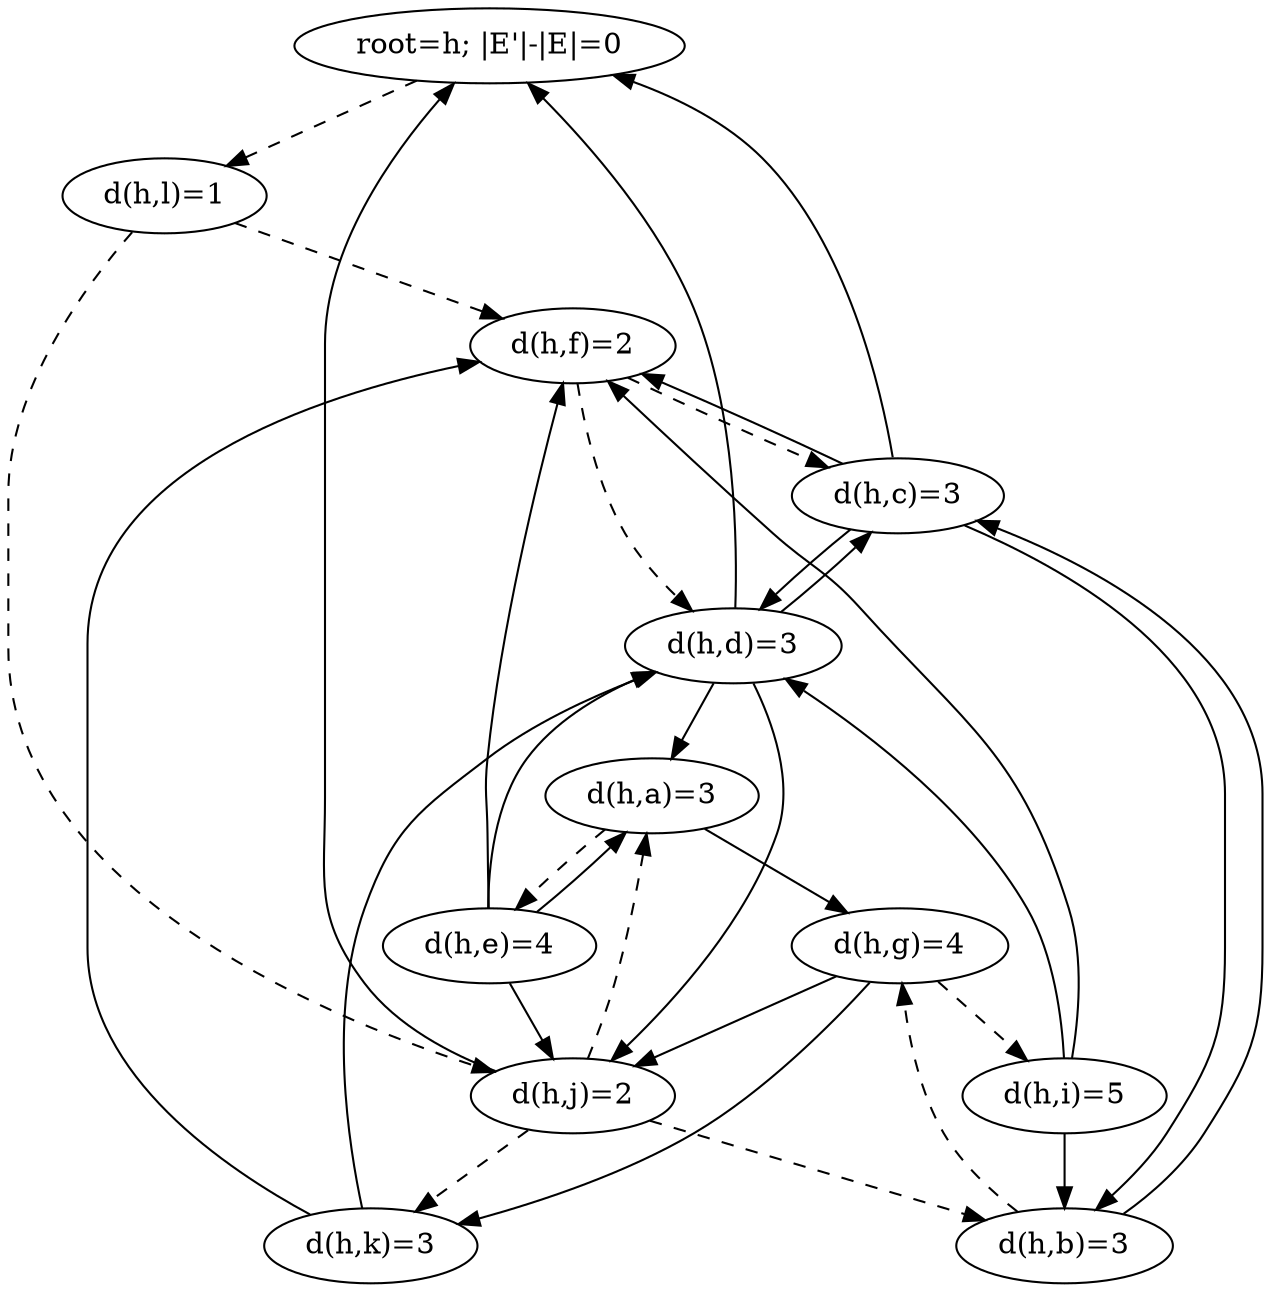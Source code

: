 digraph out {
h [label="root=h; |E'|-|E|=0"];
h -> l [style=dashed];
l [label="d(h,l)=1"];
l -> f [style=dashed];
l -> j [style=dashed];
b [label="d(h,b)=3"];
b -> c;
b -> g [style=dashed];
i [label="d(h,i)=5"];
i -> d;
i -> f;
i -> b;
c [label="d(h,c)=3"];
c -> f;
c -> d;
c -> b;
c -> h;
k [label="d(h,k)=3"];
k -> d;
k -> f;
a [label="d(h,a)=3"];
a -> e [style=dashed];
a -> g;
d [label="d(h,d)=3"];
d -> c;
d -> j;
d -> h;
d -> a;
f [label="d(h,f)=2"];
f -> c [style=dashed];
f -> d [style=dashed];
e [label="d(h,e)=4"];
e -> a;
e -> d;
e -> j;
e -> f;
j [label="d(h,j)=2"];
j -> k [style=dashed];
j -> h;
j -> b [style=dashed];
j -> a [style=dashed];
g [label="d(h,g)=4"];
g -> i [style=dashed];
g -> k;
g -> j;
}
